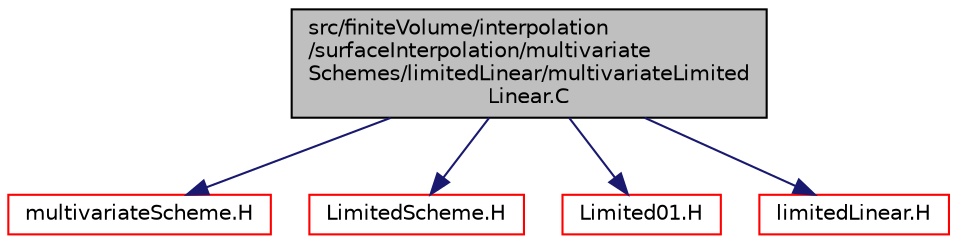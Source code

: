 digraph "src/finiteVolume/interpolation/surfaceInterpolation/multivariateSchemes/limitedLinear/multivariateLimitedLinear.C"
{
  bgcolor="transparent";
  edge [fontname="Helvetica",fontsize="10",labelfontname="Helvetica",labelfontsize="10"];
  node [fontname="Helvetica",fontsize="10",shape=record];
  Node1 [label="src/finiteVolume/interpolation\l/surfaceInterpolation/multivariate\lSchemes/limitedLinear/multivariateLimited\lLinear.C",height=0.2,width=0.4,color="black", fillcolor="grey75", style="filled", fontcolor="black"];
  Node1 -> Node2 [color="midnightblue",fontsize="10",style="solid",fontname="Helvetica"];
  Node2 [label="multivariateScheme.H",height=0.2,width=0.4,color="red",URL="$a06236.html"];
  Node1 -> Node3 [color="midnightblue",fontsize="10",style="solid",fontname="Helvetica"];
  Node3 [label="LimitedScheme.H",height=0.2,width=0.4,color="red",URL="$a06193.html"];
  Node1 -> Node4 [color="midnightblue",fontsize="10",style="solid",fontname="Helvetica"];
  Node4 [label="Limited01.H",height=0.2,width=0.4,color="red",URL="$a06186.html"];
  Node1 -> Node5 [color="midnightblue",fontsize="10",style="solid",fontname="Helvetica"];
  Node5 [label="limitedLinear.H",height=0.2,width=0.4,color="red",URL="$a06191.html"];
}
